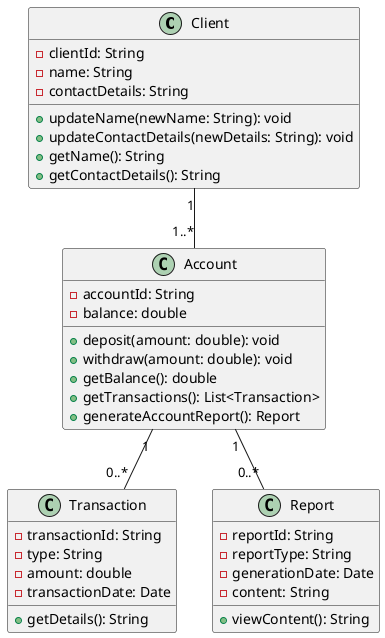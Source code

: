 @startuml

class Client {
  - clientId: String
  - name: String
  - contactDetails: String
  + updateName(newName: String): void
  + updateContactDetails(newDetails: String): void
  + getName(): String
  + getContactDetails(): String
}

class Account {
  - accountId: String
  - balance: double
  + deposit(amount: double): void
  + withdraw(amount: double): void
  + getBalance(): double
  + getTransactions(): List<Transaction>
  + generateAccountReport(): Report
}

class Transaction {
  - transactionId: String
  - type: String
  - amount: double
  - transactionDate: Date
  + getDetails(): String
}

class Report {
  - reportId: String
  - reportType: String
  - generationDate: Date
  - content: String
  + viewContent(): String
}

Client "1" -- "1..*" Account
Account "1" -- "0..*" Transaction
Account "1" -- "0..*" Report

@enduml
